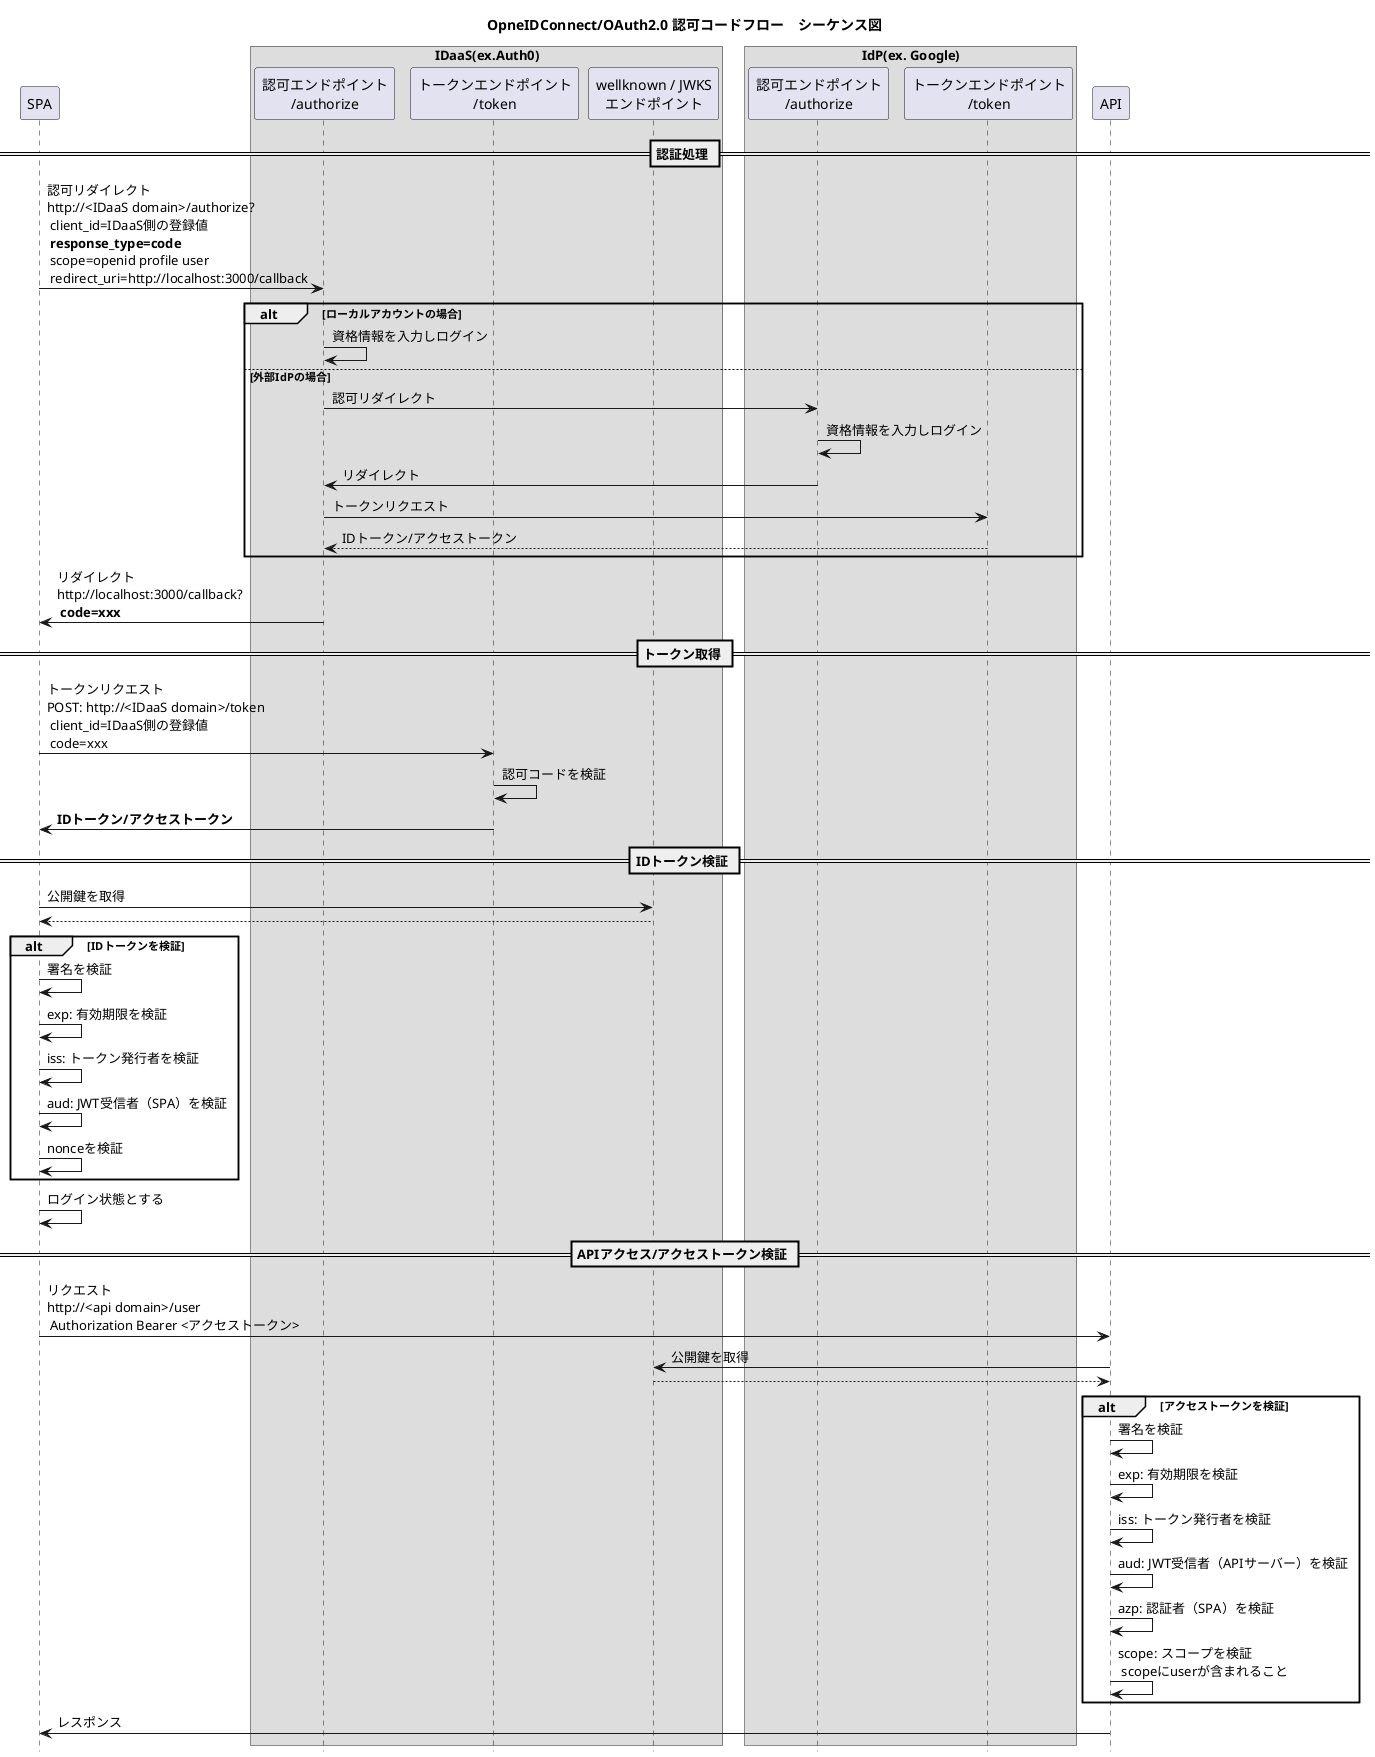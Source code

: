 @startuml
hide footbox
skinparam BoxPadding 10

title OpneIDConnect/OAuth2.0 認可コードフロー　シーケンス図
participant "SPA" as spa

box "IDaaS(ex.Auth0)" 
    participant "認可エンドポイント\n/authorize" as auth0AuthorizeEndpoint
    participant "トークンエンドポイント\n/token" as auth0TokenEndpoint
    participant "wellknown / JWKS\nエンドポイント" as auth0JwksEndpoint
end box

box "IdP(ex. Google)" 
    participant "認可エンドポイント\n/authorize" as idpAuthorizeEndpoint
    participant "トークンエンドポイント\n/token" as idpTokenEndpoint
end box

participant "API" as api

== 認証処理 ==
spa -> auth0AuthorizeEndpoint: 認可リダイレクト\nhttp://<IDaaS domain>/authorize?\n client_id=IDaaS側の登録値\n **response_type=code**\n scope=openid profile user\n redirect_uri=http://localhost:3000/callback
alt ローカルアカウントの場合
    auth0AuthorizeEndpoint -> auth0AuthorizeEndpoint: 資格情報を入力しログイン
else 外部IdPの場合
    auth0AuthorizeEndpoint -> idpAuthorizeEndpoint: 認可リダイレクト
    idpAuthorizeEndpoint -> idpAuthorizeEndpoint: 資格情報を入力しログイン
    auth0AuthorizeEndpoint <- idpAuthorizeEndpoint: リダイレクト
    auth0AuthorizeEndpoint -> idpTokenEndpoint: トークンリクエスト
    return IDトークン/アクセストークン
end
spa <- auth0AuthorizeEndpoint: リダイレクト\nhttp://localhost:3000/callback?\n **code=xxx**

== トークン取得 ==
spa -> auth0TokenEndpoint: トークンリクエスト\nPOST: http://<IDaaS domain>/token\n client_id=IDaaS側の登録値\n code=xxx
auth0TokenEndpoint -> auth0TokenEndpoint: 認可コードを検証
spa <- auth0TokenEndpoint: **IDトークン/アクセストークン**

== IDトークン検証 ==
spa -> auth0JwksEndpoint: 公開鍵を取得
return
alt IDトークンを検証
    spa -> spa: 署名を検証
    spa -> spa: exp: 有効期限を検証
    spa -> spa: iss: トークン発行者を検証
    spa -> spa: aud: JWT受信者（SPA）を検証
    spa -> spa: nonceを検証
end
spa -> spa: ログイン状態とする

== APIアクセス/アクセストークン検証 ==
spa -> api: リクエスト\nhttp://<api domain>/user\n Authorization Bearer <アクセストークン>
api -> auth0JwksEndpoint: 公開鍵を取得
return
alt アクセストークンを検証
    api -> api: 署名を検証
    api -> api: exp: 有効期限を検証
    api -> api: iss: トークン発行者を検証
    api -> api: aud: JWT受信者（APIサーバー）を検証
    api -> api: azp: 認証者（SPA）を検証
    api -> api: scope: スコープを検証\n scopeにuserが含まれること
end
spa <- api: レスポンス

@enduml